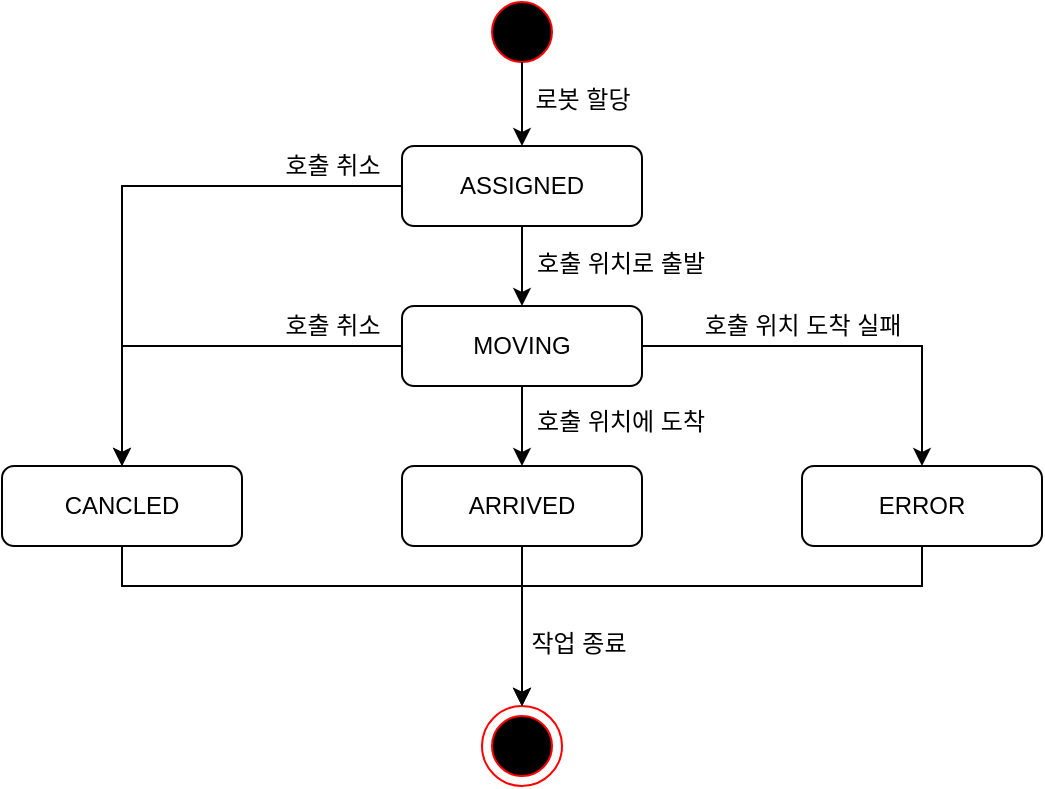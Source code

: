 <mxfile version="27.0.9">
  <diagram name="Page-1" id="pWvQHraaas_BnM1Vkm5G">
    <mxGraphModel dx="938" dy="581" grid="1" gridSize="10" guides="1" tooltips="1" connect="1" arrows="1" fold="1" page="1" pageScale="1" pageWidth="850" pageHeight="1100" math="0" shadow="0">
      <root>
        <mxCell id="0" />
        <mxCell id="1" parent="0" />
        <mxCell id="VOUNtthFStArULWsIAmo-20" value="" style="ellipse;whiteSpace=wrap;html=1;fillColor=none;strokeColor=#FF0000;" vertex="1" parent="1">
          <mxGeometry x="360" y="440" width="40" height="40" as="geometry" />
        </mxCell>
        <mxCell id="VOUNtthFStArULWsIAmo-1" value="" style="ellipse;whiteSpace=wrap;html=1;fillStyle=solid;gradientColor=none;fillColor=#000000;strokeColor=#FF0000;strokeWidth=1;" vertex="1" parent="1">
          <mxGeometry x="365" y="88" width="30" height="30" as="geometry" />
        </mxCell>
        <mxCell id="VOUNtthFStArULWsIAmo-6" style="edgeStyle=orthogonalEdgeStyle;rounded=0;orthogonalLoop=1;jettySize=auto;html=1;entryX=0.5;entryY=0;entryDx=0;entryDy=0;" edge="1" parent="1" source="VOUNtthFStArULWsIAmo-2" target="VOUNtthFStArULWsIAmo-5">
          <mxGeometry relative="1" as="geometry" />
        </mxCell>
        <mxCell id="VOUNtthFStArULWsIAmo-15" style="edgeStyle=orthogonalEdgeStyle;rounded=0;orthogonalLoop=1;jettySize=auto;html=1;entryX=0.5;entryY=0;entryDx=0;entryDy=0;" edge="1" parent="1" source="VOUNtthFStArULWsIAmo-2" target="VOUNtthFStArULWsIAmo-14">
          <mxGeometry relative="1" as="geometry" />
        </mxCell>
        <mxCell id="VOUNtthFStArULWsIAmo-2" value="ASSIGNED" style="rounded=1;whiteSpace=wrap;html=1;" vertex="1" parent="1">
          <mxGeometry x="320" y="160" width="120" height="40" as="geometry" />
        </mxCell>
        <mxCell id="VOUNtthFStArULWsIAmo-3" style="edgeStyle=orthogonalEdgeStyle;rounded=0;orthogonalLoop=1;jettySize=auto;html=1;" edge="1" parent="1" source="VOUNtthFStArULWsIAmo-1">
          <mxGeometry relative="1" as="geometry">
            <mxPoint x="380" y="160" as="targetPoint" />
          </mxGeometry>
        </mxCell>
        <mxCell id="VOUNtthFStArULWsIAmo-4" value="로봇 할당" style="text;html=1;align=center;verticalAlign=middle;resizable=0;points=[];autosize=1;strokeColor=none;fillColor=none;" vertex="1" parent="1">
          <mxGeometry x="375" y="122" width="70" height="30" as="geometry" />
        </mxCell>
        <mxCell id="VOUNtthFStArULWsIAmo-9" style="edgeStyle=orthogonalEdgeStyle;rounded=0;orthogonalLoop=1;jettySize=auto;html=1;entryX=0.5;entryY=0;entryDx=0;entryDy=0;" edge="1" parent="1" source="VOUNtthFStArULWsIAmo-5" target="VOUNtthFStArULWsIAmo-8">
          <mxGeometry relative="1" as="geometry" />
        </mxCell>
        <mxCell id="VOUNtthFStArULWsIAmo-12" style="edgeStyle=orthogonalEdgeStyle;rounded=0;orthogonalLoop=1;jettySize=auto;html=1;entryX=0.5;entryY=0;entryDx=0;entryDy=0;" edge="1" parent="1" source="VOUNtthFStArULWsIAmo-5" target="VOUNtthFStArULWsIAmo-11">
          <mxGeometry relative="1" as="geometry">
            <Array as="points">
              <mxPoint x="580" y="260" />
            </Array>
          </mxGeometry>
        </mxCell>
        <mxCell id="VOUNtthFStArULWsIAmo-16" style="edgeStyle=orthogonalEdgeStyle;rounded=0;orthogonalLoop=1;jettySize=auto;html=1;entryX=0.5;entryY=0;entryDx=0;entryDy=0;" edge="1" parent="1" source="VOUNtthFStArULWsIAmo-5" target="VOUNtthFStArULWsIAmo-14">
          <mxGeometry relative="1" as="geometry">
            <Array as="points">
              <mxPoint x="180" y="260" />
            </Array>
          </mxGeometry>
        </mxCell>
        <mxCell id="VOUNtthFStArULWsIAmo-5" value="MOVING" style="rounded=1;whiteSpace=wrap;html=1;" vertex="1" parent="1">
          <mxGeometry x="320" y="240" width="120" height="40" as="geometry" />
        </mxCell>
        <mxCell id="VOUNtthFStArULWsIAmo-7" value="호출 위치로 출발" style="text;html=1;align=center;verticalAlign=middle;resizable=0;points=[];autosize=1;strokeColor=none;fillColor=none;" vertex="1" parent="1">
          <mxGeometry x="374" y="204" width="110" height="30" as="geometry" />
        </mxCell>
        <mxCell id="VOUNtthFStArULWsIAmo-21" style="edgeStyle=orthogonalEdgeStyle;rounded=0;orthogonalLoop=1;jettySize=auto;html=1;entryX=0.5;entryY=0;entryDx=0;entryDy=0;" edge="1" parent="1" source="VOUNtthFStArULWsIAmo-8" target="VOUNtthFStArULWsIAmo-20">
          <mxGeometry relative="1" as="geometry" />
        </mxCell>
        <mxCell id="VOUNtthFStArULWsIAmo-8" value="ARRIVED" style="rounded=1;whiteSpace=wrap;html=1;" vertex="1" parent="1">
          <mxGeometry x="320" y="320" width="120" height="40" as="geometry" />
        </mxCell>
        <mxCell id="VOUNtthFStArULWsIAmo-10" value="호출 위치에 도착" style="text;html=1;align=center;verticalAlign=middle;resizable=0;points=[];autosize=1;strokeColor=none;fillColor=none;" vertex="1" parent="1">
          <mxGeometry x="374" y="283" width="110" height="30" as="geometry" />
        </mxCell>
        <mxCell id="VOUNtthFStArULWsIAmo-22" style="edgeStyle=orthogonalEdgeStyle;rounded=0;orthogonalLoop=1;jettySize=auto;html=1;entryX=0.5;entryY=0;entryDx=0;entryDy=0;exitX=0.5;exitY=1;exitDx=0;exitDy=0;" edge="1" parent="1" source="VOUNtthFStArULWsIAmo-11" target="VOUNtthFStArULWsIAmo-20">
          <mxGeometry relative="1" as="geometry">
            <Array as="points">
              <mxPoint x="580" y="380" />
              <mxPoint x="380" y="380" />
            </Array>
          </mxGeometry>
        </mxCell>
        <mxCell id="VOUNtthFStArULWsIAmo-11" value="ERROR" style="rounded=1;whiteSpace=wrap;html=1;" vertex="1" parent="1">
          <mxGeometry x="520" y="320" width="120" height="40" as="geometry" />
        </mxCell>
        <mxCell id="VOUNtthFStArULWsIAmo-13" value="호출 위치 도착 실패" style="text;html=1;align=center;verticalAlign=middle;resizable=0;points=[];autosize=1;strokeColor=none;fillColor=none;" vertex="1" parent="1">
          <mxGeometry x="460" y="235" width="120" height="30" as="geometry" />
        </mxCell>
        <mxCell id="VOUNtthFStArULWsIAmo-24" style="edgeStyle=orthogonalEdgeStyle;rounded=0;orthogonalLoop=1;jettySize=auto;html=1;entryX=0.5;entryY=0;entryDx=0;entryDy=0;" edge="1" parent="1" source="VOUNtthFStArULWsIAmo-14" target="VOUNtthFStArULWsIAmo-20">
          <mxGeometry relative="1" as="geometry">
            <mxPoint x="380" y="400" as="targetPoint" />
            <Array as="points">
              <mxPoint x="180" y="380" />
              <mxPoint x="380" y="380" />
            </Array>
          </mxGeometry>
        </mxCell>
        <mxCell id="VOUNtthFStArULWsIAmo-14" value="CANCLED" style="rounded=1;whiteSpace=wrap;html=1;" vertex="1" parent="1">
          <mxGeometry x="120" y="320" width="120" height="40" as="geometry" />
        </mxCell>
        <mxCell id="VOUNtthFStArULWsIAmo-17" value="호출 취소" style="text;html=1;align=center;verticalAlign=middle;resizable=0;points=[];autosize=1;strokeColor=none;fillColor=none;" vertex="1" parent="1">
          <mxGeometry x="250" y="155" width="70" height="30" as="geometry" />
        </mxCell>
        <mxCell id="VOUNtthFStArULWsIAmo-18" value="호출 취소" style="text;html=1;align=center;verticalAlign=middle;resizable=0;points=[];autosize=1;strokeColor=none;fillColor=none;" vertex="1" parent="1">
          <mxGeometry x="250" y="235" width="70" height="30" as="geometry" />
        </mxCell>
        <mxCell id="VOUNtthFStArULWsIAmo-19" value="" style="ellipse;whiteSpace=wrap;html=1;fillStyle=solid;gradientColor=none;fillColor=#000000;strokeColor=#FF0000;strokeWidth=1;" vertex="1" parent="1">
          <mxGeometry x="365" y="445" width="30" height="30" as="geometry" />
        </mxCell>
        <mxCell id="VOUNtthFStArULWsIAmo-25" value="작업 종료" style="text;html=1;align=center;verticalAlign=middle;resizable=0;points=[];autosize=1;strokeColor=none;fillColor=none;" vertex="1" parent="1">
          <mxGeometry x="373" y="394" width="70" height="30" as="geometry" />
        </mxCell>
      </root>
    </mxGraphModel>
  </diagram>
</mxfile>
